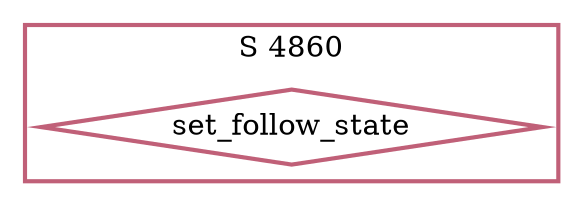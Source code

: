 digraph G {
  ratio=0.500000;
  "UV set_follow_state (4860)" [shape=diamond, label="set_follow_state",
                                color="#C06078", style=bold];
  
  subgraph cluster_4860 { label="S 4860";
    color="#C06078";
    style=bold;
    "UV set_follow_state (4860)"; };
  
  
  }